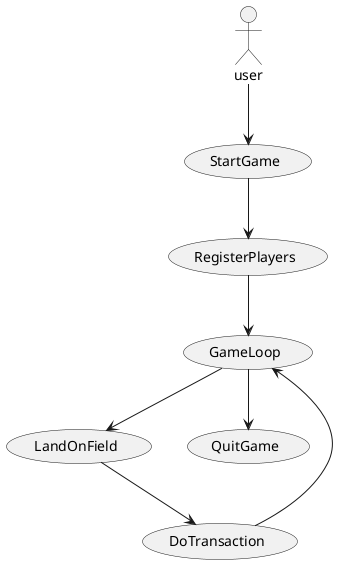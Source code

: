 @startuml

actor user as u

  usecase "StartGame" as UCA1
  usecase "RegisterPlayers" as UCA2
  usecase "GameLoop" as UC1
  usecase "LandOnField" as UC2
  usecase "DoTransaction" as UC6
 usecase "QuitGame" as UC7

u --> (UCA1)
(UCA1) --> (UCA2)
(UCA2) --> (UC1)
(UC1) --> (UC2)
(UC2) --> (UC6)
(UC6) --> (UC1)
(UC1) --> (UC7)


@enduml